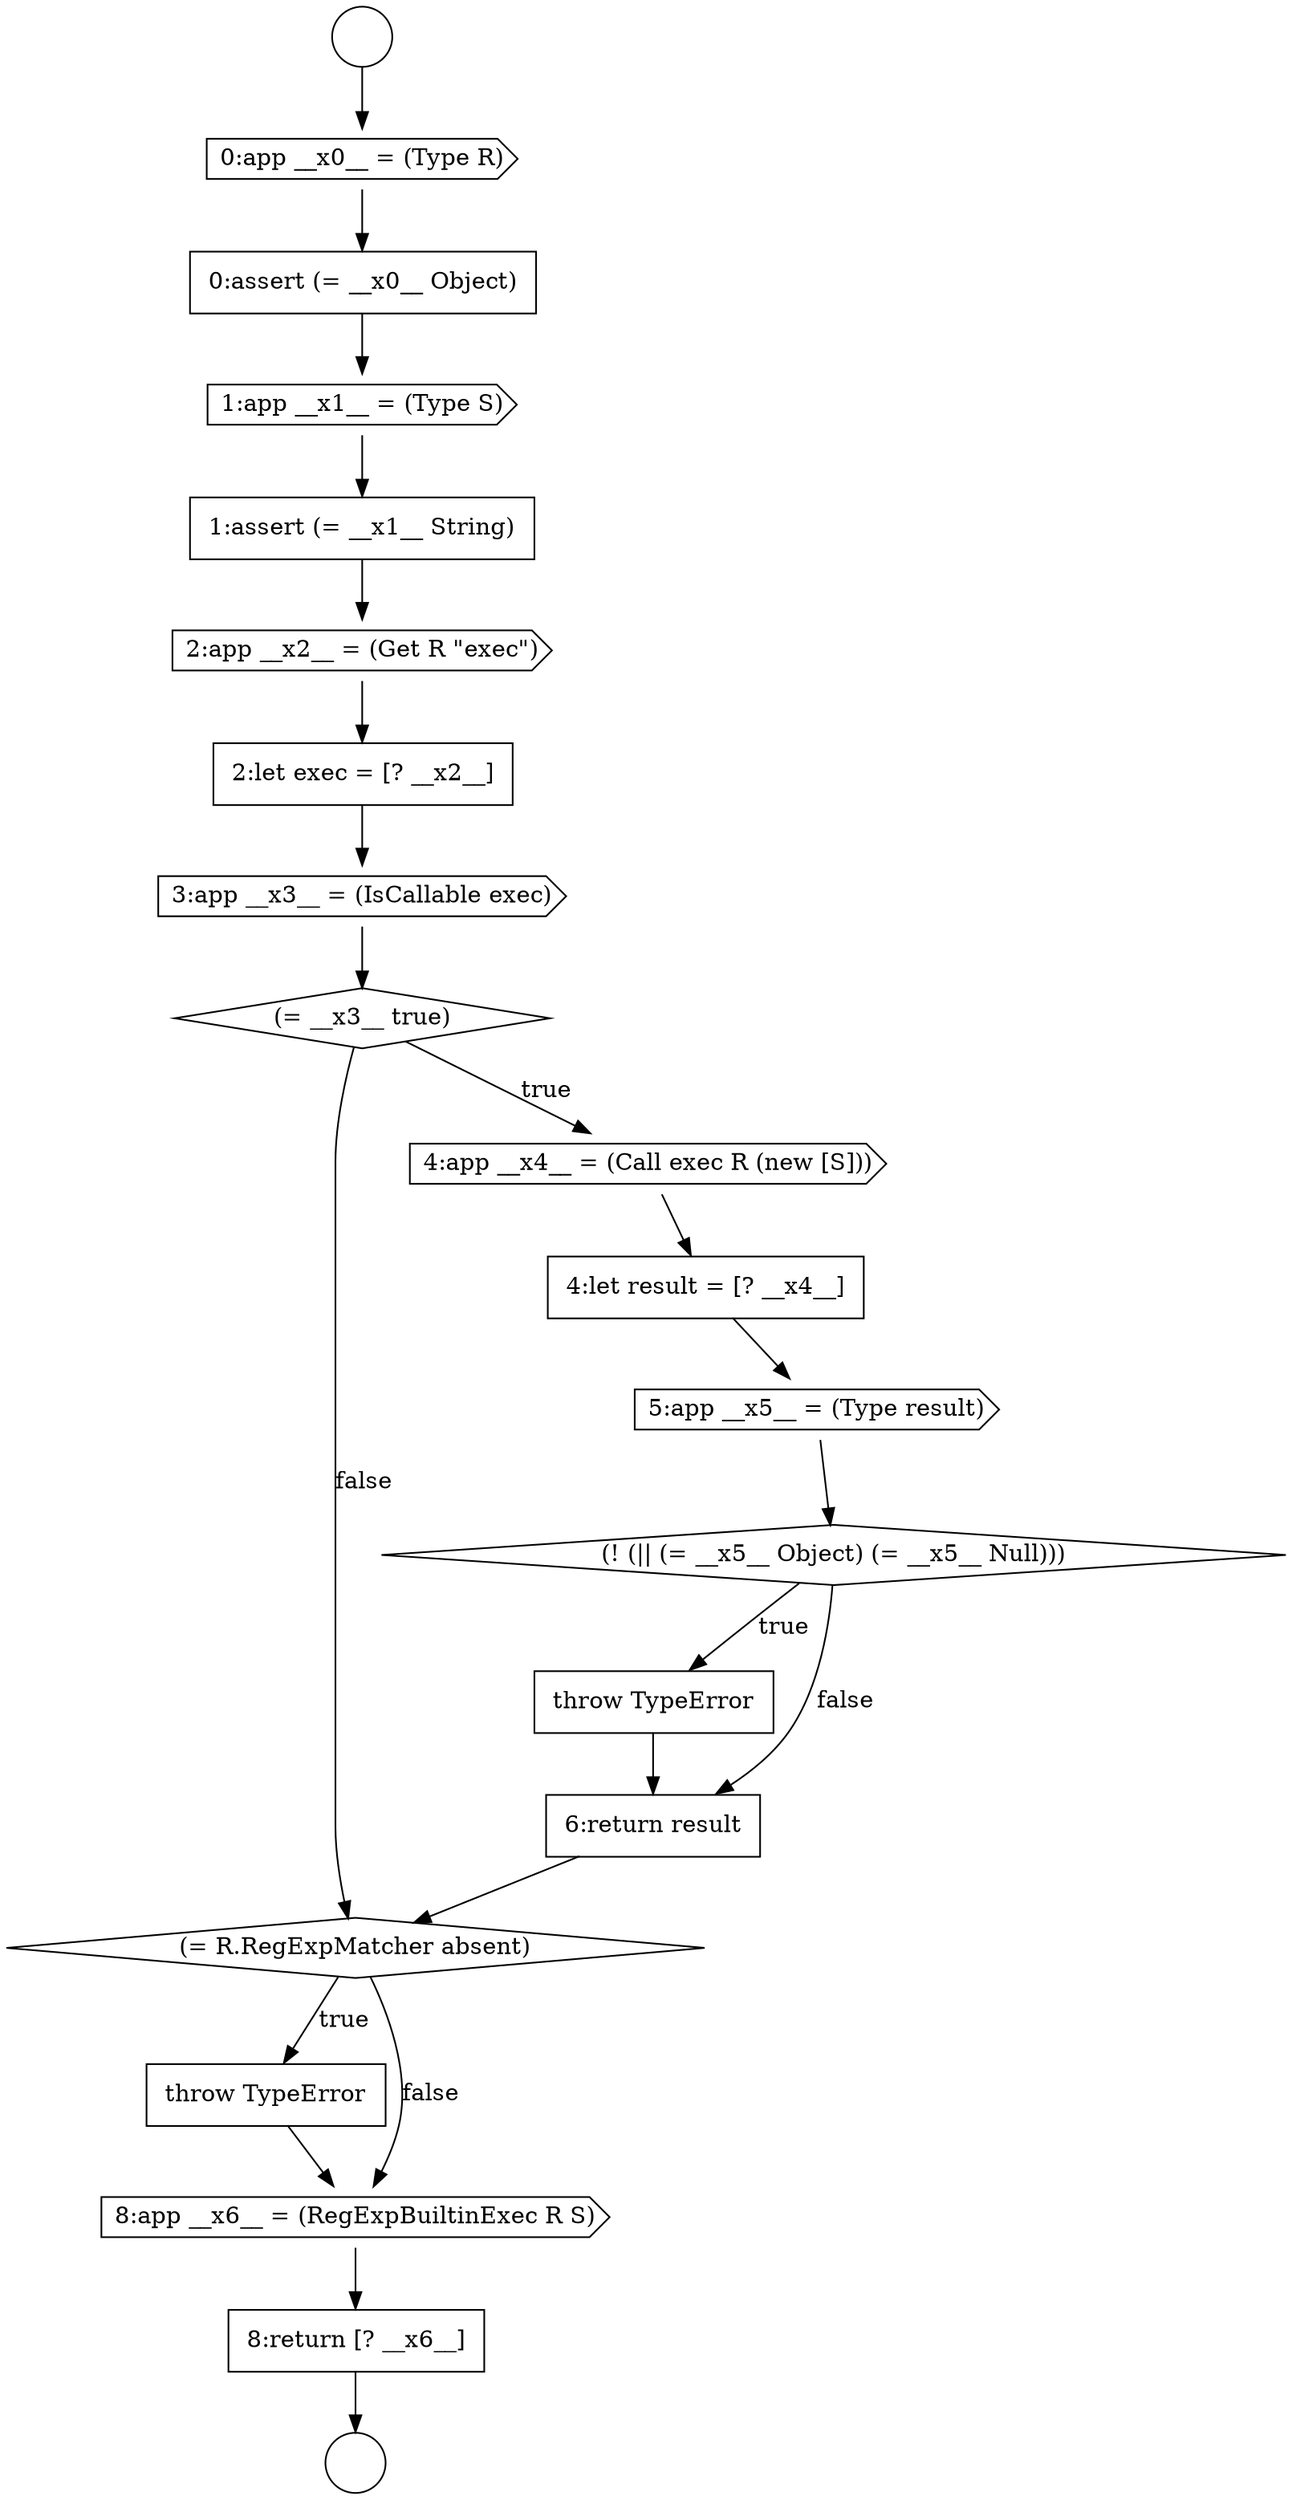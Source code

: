 digraph {
  node13869 [shape=none, margin=0, label=<<font color="black">
    <table border="0" cellborder="1" cellspacing="0" cellpadding="10">
      <tr><td align="left">0:assert (= __x0__ Object)</td></tr>
    </table>
  </font>> color="black" fillcolor="white" style=filled]
  node13874 [shape=cds, label=<<font color="black">3:app __x3__ = (IsCallable exec)</font>> color="black" fillcolor="white" style=filled]
  node13878 [shape=cds, label=<<font color="black">5:app __x5__ = (Type result)</font>> color="black" fillcolor="white" style=filled]
  node13872 [shape=cds, label=<<font color="black">2:app __x2__ = (Get R &quot;exec&quot;)</font>> color="black" fillcolor="white" style=filled]
  node13883 [shape=none, margin=0, label=<<font color="black">
    <table border="0" cellborder="1" cellspacing="0" cellpadding="10">
      <tr><td align="left">throw TypeError</td></tr>
    </table>
  </font>> color="black" fillcolor="white" style=filled]
  node13868 [shape=cds, label=<<font color="black">0:app __x0__ = (Type R)</font>> color="black" fillcolor="white" style=filled]
  node13879 [shape=diamond, label=<<font color="black">(! (|| (= __x5__ Object) (= __x5__ Null)))</font>> color="black" fillcolor="white" style=filled]
  node13882 [shape=diamond, label=<<font color="black">(= R.RegExpMatcher absent)</font>> color="black" fillcolor="white" style=filled]
  node13880 [shape=none, margin=0, label=<<font color="black">
    <table border="0" cellborder="1" cellspacing="0" cellpadding="10">
      <tr><td align="left">throw TypeError</td></tr>
    </table>
  </font>> color="black" fillcolor="white" style=filled]
  node13870 [shape=cds, label=<<font color="black">1:app __x1__ = (Type S)</font>> color="black" fillcolor="white" style=filled]
  node13873 [shape=none, margin=0, label=<<font color="black">
    <table border="0" cellborder="1" cellspacing="0" cellpadding="10">
      <tr><td align="left">2:let exec = [? __x2__]</td></tr>
    </table>
  </font>> color="black" fillcolor="white" style=filled]
  node13877 [shape=none, margin=0, label=<<font color="black">
    <table border="0" cellborder="1" cellspacing="0" cellpadding="10">
      <tr><td align="left">4:let result = [? __x4__]</td></tr>
    </table>
  </font>> color="black" fillcolor="white" style=filled]
  node13866 [shape=circle label=" " color="black" fillcolor="white" style=filled]
  node13881 [shape=none, margin=0, label=<<font color="black">
    <table border="0" cellborder="1" cellspacing="0" cellpadding="10">
      <tr><td align="left">6:return result</td></tr>
    </table>
  </font>> color="black" fillcolor="white" style=filled]
  node13885 [shape=none, margin=0, label=<<font color="black">
    <table border="0" cellborder="1" cellspacing="0" cellpadding="10">
      <tr><td align="left">8:return [? __x6__]</td></tr>
    </table>
  </font>> color="black" fillcolor="white" style=filled]
  node13875 [shape=diamond, label=<<font color="black">(= __x3__ true)</font>> color="black" fillcolor="white" style=filled]
  node13871 [shape=none, margin=0, label=<<font color="black">
    <table border="0" cellborder="1" cellspacing="0" cellpadding="10">
      <tr><td align="left">1:assert (= __x1__ String)</td></tr>
    </table>
  </font>> color="black" fillcolor="white" style=filled]
  node13876 [shape=cds, label=<<font color="black">4:app __x4__ = (Call exec R (new [S]))</font>> color="black" fillcolor="white" style=filled]
  node13867 [shape=circle label=" " color="black" fillcolor="white" style=filled]
  node13884 [shape=cds, label=<<font color="black">8:app __x6__ = (RegExpBuiltinExec R S)</font>> color="black" fillcolor="white" style=filled]
  node13885 -> node13867 [ color="black"]
  node13875 -> node13876 [label=<<font color="black">true</font>> color="black"]
  node13875 -> node13882 [label=<<font color="black">false</font>> color="black"]
  node13868 -> node13869 [ color="black"]
  node13870 -> node13871 [ color="black"]
  node13881 -> node13882 [ color="black"]
  node13874 -> node13875 [ color="black"]
  node13876 -> node13877 [ color="black"]
  node13878 -> node13879 [ color="black"]
  node13872 -> node13873 [ color="black"]
  node13880 -> node13881 [ color="black"]
  node13866 -> node13868 [ color="black"]
  node13883 -> node13884 [ color="black"]
  node13879 -> node13880 [label=<<font color="black">true</font>> color="black"]
  node13879 -> node13881 [label=<<font color="black">false</font>> color="black"]
  node13882 -> node13883 [label=<<font color="black">true</font>> color="black"]
  node13882 -> node13884 [label=<<font color="black">false</font>> color="black"]
  node13884 -> node13885 [ color="black"]
  node13869 -> node13870 [ color="black"]
  node13873 -> node13874 [ color="black"]
  node13877 -> node13878 [ color="black"]
  node13871 -> node13872 [ color="black"]
}
